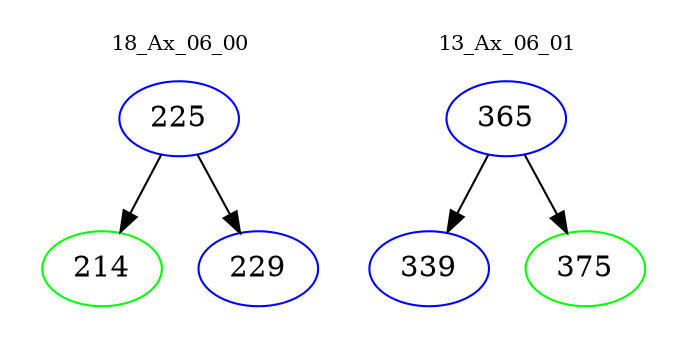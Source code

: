 digraph{
subgraph cluster_0 {
color = white
label = "18_Ax_06_00";
fontsize=10;
T0_225 [label="225", color="blue"]
T0_225 -> T0_214 [color="black"]
T0_214 [label="214", color="green"]
T0_225 -> T0_229 [color="black"]
T0_229 [label="229", color="blue"]
}
subgraph cluster_1 {
color = white
label = "13_Ax_06_01";
fontsize=10;
T1_365 [label="365", color="blue"]
T1_365 -> T1_339 [color="black"]
T1_339 [label="339", color="blue"]
T1_365 -> T1_375 [color="black"]
T1_375 [label="375", color="green"]
}
}
